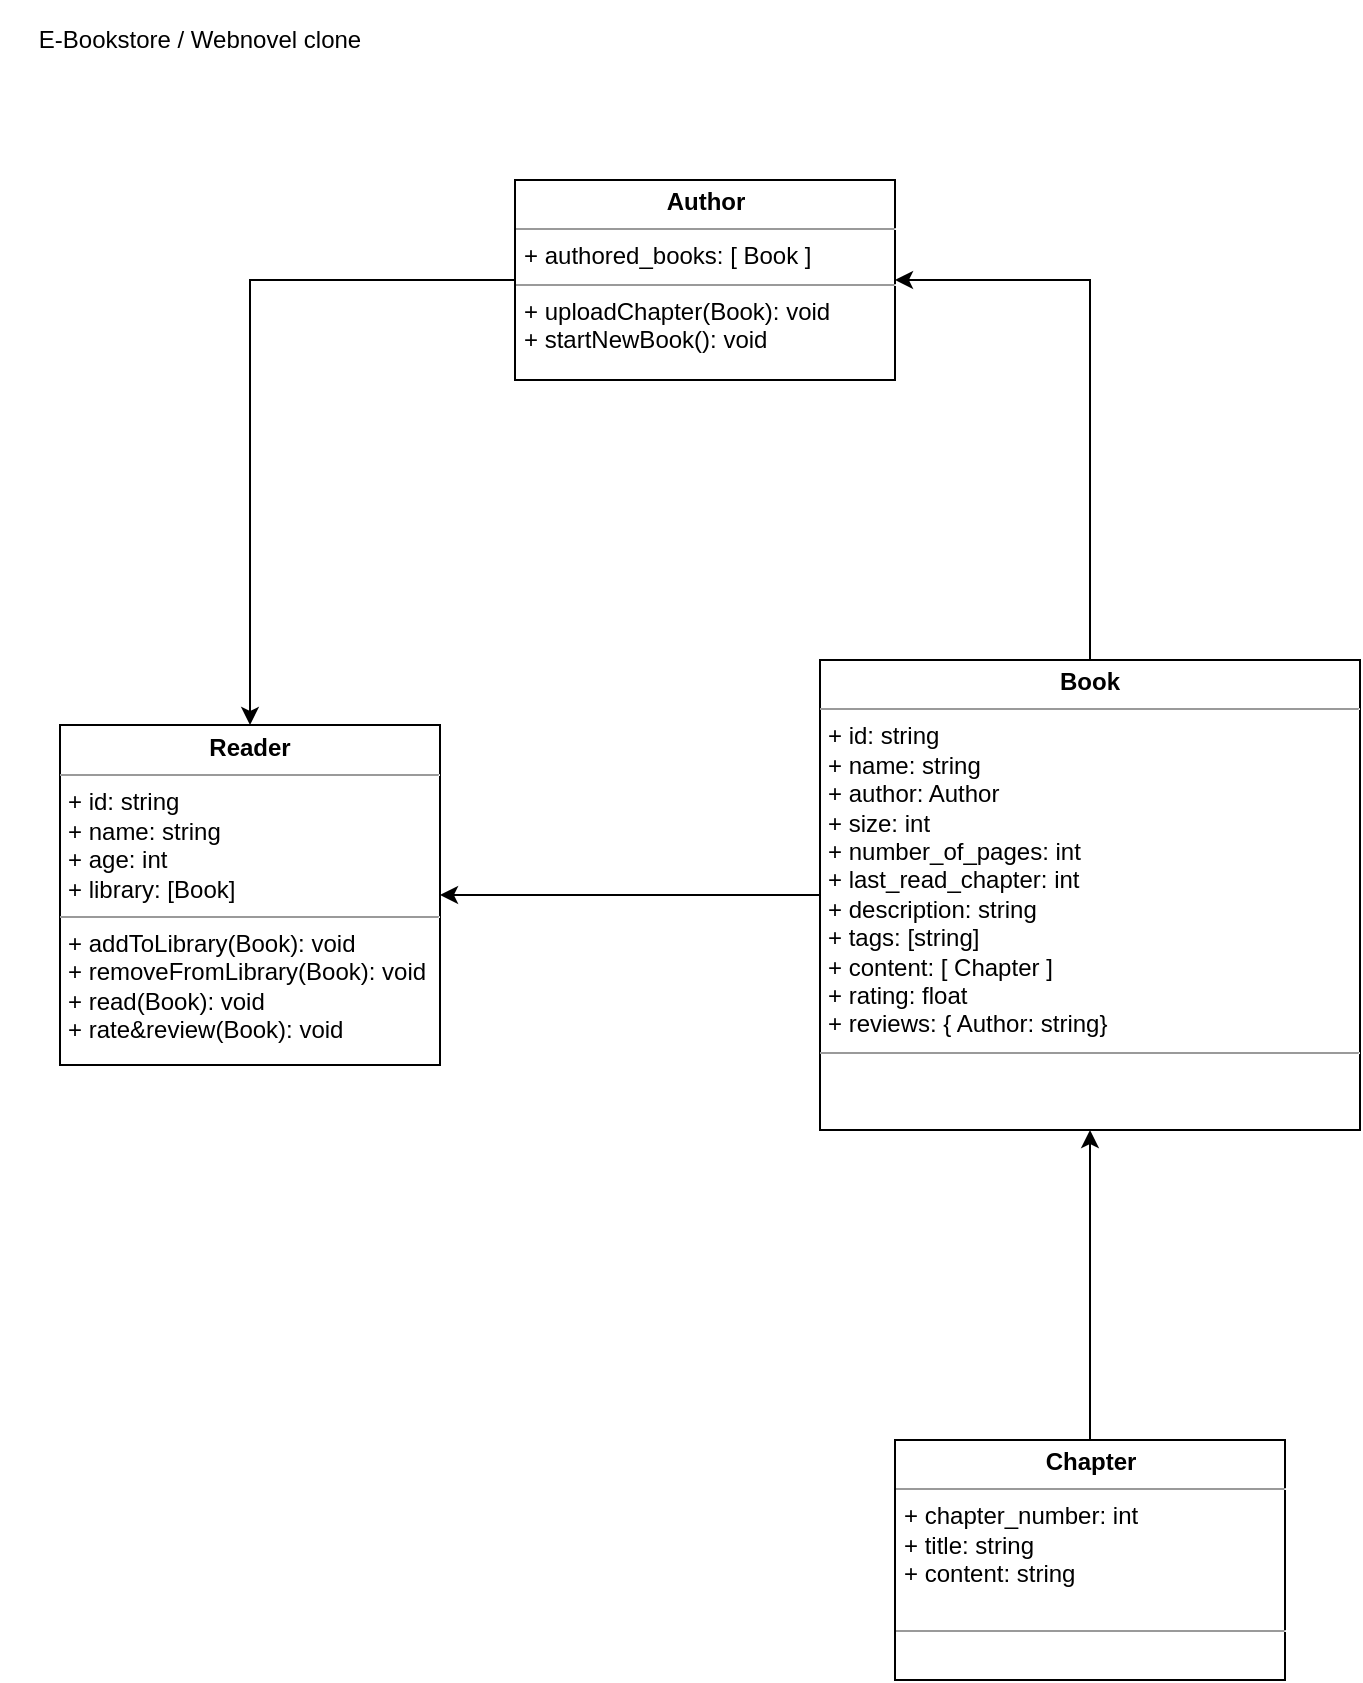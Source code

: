 <mxfile version="21.1.1" type="github">
  <diagram name="Page-1" id="EpTIC0iN0pevn_OFVpbt">
    <mxGraphModel dx="993" dy="456" grid="1" gridSize="10" guides="1" tooltips="1" connect="1" arrows="1" fold="1" page="1" pageScale="1" pageWidth="850" pageHeight="1100" math="0" shadow="0">
      <root>
        <mxCell id="0" />
        <mxCell id="1" parent="0" />
        <mxCell id="3I-7uhJEdG1x_DePBXYu-1" value="E-Bookstore / Webnovel clone" style="text;html=1;strokeColor=none;fillColor=none;align=center;verticalAlign=middle;whiteSpace=wrap;rounded=0;" vertex="1" parent="1">
          <mxGeometry x="40" y="20" width="200" height="40" as="geometry" />
        </mxCell>
        <mxCell id="3I-7uhJEdG1x_DePBXYu-4" value="&lt;p style=&quot;margin:0px;margin-top:4px;text-align:center;&quot;&gt;&lt;b&gt;Reader&lt;/b&gt;&lt;/p&gt;&lt;hr size=&quot;1&quot;&gt;&lt;p style=&quot;margin:0px;margin-left:4px;&quot;&gt;+ id: string&lt;/p&gt;&lt;p style=&quot;margin:0px;margin-left:4px;&quot;&gt;+ name: string&lt;/p&gt;&lt;p style=&quot;margin:0px;margin-left:4px;&quot;&gt;+ age: int&lt;/p&gt;&lt;p style=&quot;margin:0px;margin-left:4px;&quot;&gt;+ library: [Book]&lt;/p&gt;&lt;hr size=&quot;1&quot;&gt;&lt;p style=&quot;margin:0px;margin-left:4px;&quot;&gt;+ addToLibrary(Book): void&lt;/p&gt;&lt;p style=&quot;margin:0px;margin-left:4px;&quot;&gt;+ removeFromLibrary(Book): void&lt;/p&gt;&lt;p style=&quot;margin:0px;margin-left:4px;&quot;&gt;+ read(Book): void&lt;/p&gt;&lt;p style=&quot;margin:0px;margin-left:4px;&quot;&gt;+ rate&amp;amp;review(Book): void&lt;/p&gt;" style="verticalAlign=top;align=left;overflow=fill;fontSize=12;fontFamily=Helvetica;html=1;whiteSpace=wrap;" vertex="1" parent="1">
          <mxGeometry x="70" y="382.5" width="190" height="170" as="geometry" />
        </mxCell>
        <mxCell id="3I-7uhJEdG1x_DePBXYu-12" style="edgeStyle=orthogonalEdgeStyle;rounded=0;orthogonalLoop=1;jettySize=auto;html=1;exitX=0;exitY=0.5;exitDx=0;exitDy=0;" edge="1" parent="1" source="3I-7uhJEdG1x_DePBXYu-5" target="3I-7uhJEdG1x_DePBXYu-4">
          <mxGeometry relative="1" as="geometry" />
        </mxCell>
        <mxCell id="3I-7uhJEdG1x_DePBXYu-15" style="edgeStyle=orthogonalEdgeStyle;rounded=0;orthogonalLoop=1;jettySize=auto;html=1;entryX=1;entryY=0.5;entryDx=0;entryDy=0;" edge="1" parent="1" source="3I-7uhJEdG1x_DePBXYu-5" target="3I-7uhJEdG1x_DePBXYu-7">
          <mxGeometry relative="1" as="geometry" />
        </mxCell>
        <mxCell id="3I-7uhJEdG1x_DePBXYu-5" value="&lt;p style=&quot;margin:0px;margin-top:4px;text-align:center;&quot;&gt;&lt;b&gt;Book&lt;/b&gt;&lt;/p&gt;&lt;hr size=&quot;1&quot;&gt;&lt;p style=&quot;margin:0px;margin-left:4px;&quot;&gt;+ id: string&lt;/p&gt;&lt;p style=&quot;margin:0px;margin-left:4px;&quot;&gt;+ name: string&lt;/p&gt;&lt;p style=&quot;margin:0px;margin-left:4px;&quot;&gt;+ author: Author&lt;/p&gt;&lt;p style=&quot;margin:0px;margin-left:4px;&quot;&gt;+ size: int&lt;/p&gt;&lt;p style=&quot;margin:0px;margin-left:4px;&quot;&gt;+ number_of_pages: int&lt;/p&gt;&lt;p style=&quot;margin:0px;margin-left:4px;&quot;&gt;+ last_read_chapter: int&lt;/p&gt;&lt;p style=&quot;margin:0px;margin-left:4px;&quot;&gt;+ description: string&lt;/p&gt;&lt;p style=&quot;margin:0px;margin-left:4px;&quot;&gt;+ tags: [string]&lt;/p&gt;&lt;p style=&quot;margin:0px;margin-left:4px;&quot;&gt;+ content: [ Chapter ]&lt;/p&gt;&lt;p style=&quot;margin:0px;margin-left:4px;&quot;&gt;+ rating: float&lt;/p&gt;&lt;p style=&quot;margin:0px;margin-left:4px;&quot;&gt;+ reviews: { Author: string}&lt;/p&gt;&lt;hr size=&quot;1&quot;&gt;&lt;p style=&quot;margin:0px;margin-left:4px;&quot;&gt;&lt;br&gt;&lt;/p&gt;" style="verticalAlign=top;align=left;overflow=fill;fontSize=12;fontFamily=Helvetica;html=1;whiteSpace=wrap;" vertex="1" parent="1">
          <mxGeometry x="450" y="350" width="270" height="235" as="geometry" />
        </mxCell>
        <mxCell id="3I-7uhJEdG1x_DePBXYu-16" style="edgeStyle=orthogonalEdgeStyle;rounded=0;orthogonalLoop=1;jettySize=auto;html=1;entryX=0.5;entryY=1;entryDx=0;entryDy=0;" edge="1" parent="1" source="3I-7uhJEdG1x_DePBXYu-6" target="3I-7uhJEdG1x_DePBXYu-5">
          <mxGeometry relative="1" as="geometry" />
        </mxCell>
        <mxCell id="3I-7uhJEdG1x_DePBXYu-6" value="&lt;p style=&quot;margin:0px;margin-top:4px;text-align:center;&quot;&gt;&lt;b&gt;Chapter&lt;/b&gt;&lt;/p&gt;&lt;hr size=&quot;1&quot;&gt;&lt;p style=&quot;margin:0px;margin-left:4px;&quot;&gt;+ chapter_number: int&lt;/p&gt;&lt;p style=&quot;margin:0px;margin-left:4px;&quot;&gt;+ title: string&lt;/p&gt;&lt;p style=&quot;margin:0px;margin-left:4px;&quot;&gt;+ content: string&lt;/p&gt;&lt;p style=&quot;margin:0px;margin-left:4px;&quot;&gt;&lt;br&gt;&lt;/p&gt;&lt;hr size=&quot;1&quot;&gt;&lt;p style=&quot;margin:0px;margin-left:4px;&quot;&gt;&lt;br&gt;&lt;/p&gt;" style="verticalAlign=top;align=left;overflow=fill;fontSize=12;fontFamily=Helvetica;html=1;whiteSpace=wrap;" vertex="1" parent="1">
          <mxGeometry x="487.5" y="740" width="195" height="120" as="geometry" />
        </mxCell>
        <mxCell id="3I-7uhJEdG1x_DePBXYu-11" style="edgeStyle=orthogonalEdgeStyle;rounded=0;orthogonalLoop=1;jettySize=auto;html=1;entryX=0.5;entryY=0;entryDx=0;entryDy=0;" edge="1" parent="1" source="3I-7uhJEdG1x_DePBXYu-7" target="3I-7uhJEdG1x_DePBXYu-4">
          <mxGeometry relative="1" as="geometry" />
        </mxCell>
        <mxCell id="3I-7uhJEdG1x_DePBXYu-7" value="&lt;p style=&quot;margin:0px;margin-top:4px;text-align:center;&quot;&gt;&lt;b&gt;Author&lt;/b&gt;&lt;/p&gt;&lt;hr size=&quot;1&quot;&gt;&lt;p style=&quot;margin:0px;margin-left:4px;&quot;&gt;&lt;span style=&quot;background-color: initial;&quot;&gt;+ authored_books: [ Book ]&lt;/span&gt;&lt;br&gt;&lt;/p&gt;&lt;hr size=&quot;1&quot;&gt;&lt;p style=&quot;margin:0px;margin-left:4px;&quot;&gt;+ uploadChapter(Book): void&amp;nbsp;&lt;/p&gt;&lt;p style=&quot;margin:0px;margin-left:4px;&quot;&gt;+ startNewBook(): void&lt;/p&gt;" style="verticalAlign=top;align=left;overflow=fill;fontSize=12;fontFamily=Helvetica;html=1;whiteSpace=wrap;" vertex="1" parent="1">
          <mxGeometry x="297.5" y="110" width="190" height="100" as="geometry" />
        </mxCell>
      </root>
    </mxGraphModel>
  </diagram>
</mxfile>
